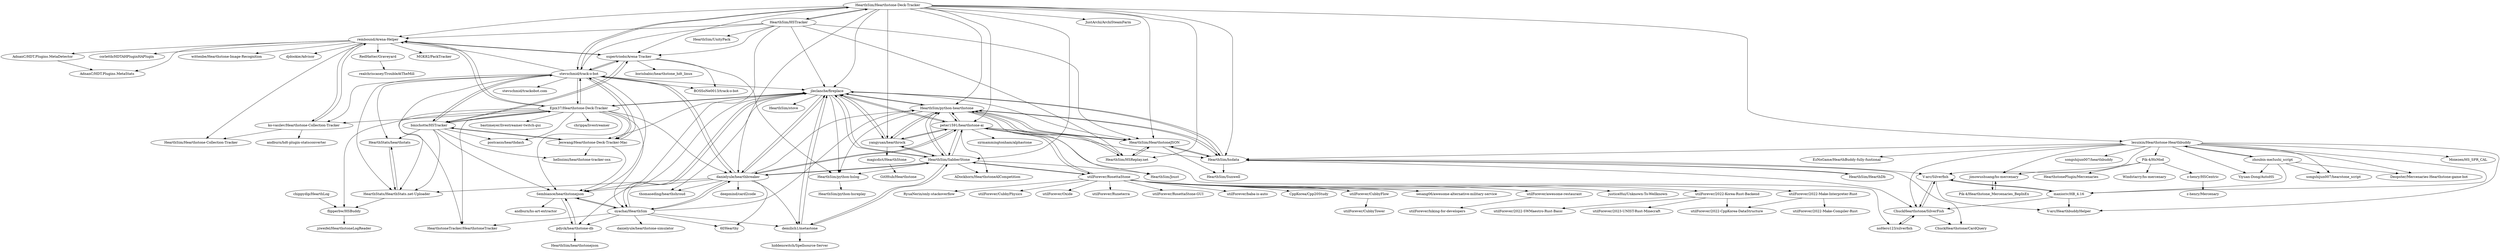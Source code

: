 digraph G {
"HearthSim/Hearthstone-Deck-Tracker" -> "HearthSim/HSTracker"
"HearthSim/Hearthstone-Deck-Tracker" -> "rembound/Arena-Helper"
"HearthSim/Hearthstone-Deck-Tracker" -> "stevschmid/track-o-bot"
"HearthSim/Hearthstone-Deck-Tracker" -> "HearthSim/python-hearthstone"
"HearthSim/Hearthstone-Deck-Tracker" -> "jleclanche/fireplace"
"HearthSim/Hearthstone-Deck-Tracker" -> "HearthSim/HearthstoneJSON"
"HearthSim/Hearthstone-Deck-Tracker" -> "supertriodo/Arena-Tracker"
"HearthSim/Hearthstone-Deck-Tracker" -> "HearthSim/hsdata"
"HearthSim/Hearthstone-Deck-Tracker" -> "peter1591/hearthstone-ai"
"HearthSim/Hearthstone-Deck-Tracker" -> "lesuixin/Hearthstone-Hearthbuddy"
"HearthSim/Hearthstone-Deck-Tracker" -> "JustArchi/ArchiSteamFarm" ["e"=1]
"HearthSim/Hearthstone-Deck-Tracker" -> "yangyuan/hearthrock"
"HearthSim/Hearthstone-Deck-Tracker" -> "danielyule/hearthbreaker"
"HearthSim/Hearthstone-Deck-Tracker" -> "HearthSim/SabberStone"
"HearthSim/Hearthstone-Deck-Tracker" -> "HearthSim/HSReplay.net"
"magicdict/HearthStone" -> "GitHtub/Hearthstone"
"HearthSim/python-hearthstone" -> "HearthSim/HearthstoneJSON"
"HearthSim/python-hearthstone" -> "HearthSim/python-hslog"
"HearthSim/python-hearthstone" -> "HearthSim/hsdata"
"HearthSim/python-hearthstone" -> "jleclanche/fireplace"
"HearthSim/python-hearthstone" -> "peter1591/hearthstone-ai"
"HearthSim/python-hearthstone" -> "HearthSim/SabberStone"
"HearthSim/python-hearthstone" -> "HearthSim/HSReplay.net"
"HearthSim/python-hearthstone" -> "HearthSim/Joust"
"HearthSim/python-hearthstone" -> "yangyuan/hearthrock"
"Epix37/Hearthstone-Deck-Tracker" -> "bmichotte/HSTracker"
"Epix37/Hearthstone-Deck-Tracker" -> "ko-vasilev/Hearthstone-Collection-Tracker"
"Epix37/Hearthstone-Deck-Tracker" -> "stevschmid/track-o-bot"
"Epix37/Hearthstone-Deck-Tracker" -> "rembound/Arena-Helper"
"Epix37/Hearthstone-Deck-Tracker" -> "HearthstoneTracker/HearthstoneTracker"
"Epix37/Hearthstone-Deck-Tracker" -> "Jeswang/Hearthstone-Deck-Tracker-Mac"
"Epix37/Hearthstone-Deck-Tracker" -> "jleclanche/fireplace"
"Epix37/Hearthstone-Deck-Tracker" -> "HearthStats/HearthStats.net-Uploader"
"Epix37/Hearthstone-Deck-Tracker" -> "danielyule/hearthbreaker"
"Epix37/Hearthstone-Deck-Tracker" -> "bastimeyer/livestreamer-twitch-gui" ["e"=1]
"Epix37/Hearthstone-Deck-Tracker" -> "oyachai/HearthSim"
"Epix37/Hearthstone-Deck-Tracker" -> "postcasio/hearthdash"
"Epix37/Hearthstone-Deck-Tracker" -> "Sembiance/hearthstonejson"
"Epix37/Hearthstone-Deck-Tracker" -> "flipperbw/HSBuddy"
"Epix37/Hearthstone-Deck-Tracker" -> "chrippa/livestreamer" ["e"=1]
"chippydip/HearthLog" -> "flipperbw/HSBuddy"
"supertriodo/Arena-Tracker" -> "BOSSoNe0013/track-o-bot"
"supertriodo/Arena-Tracker" -> "stevschmid/track-o-bot"
"supertriodo/Arena-Tracker" -> "rembound/Arena-Helper"
"supertriodo/Arena-Tracker" -> "borisbabic/hearthstone_hdt_linux"
"supertriodo/Arena-Tracker" -> "bmichotte/HSTracker"
"supertriodo/Arena-Tracker" -> "HearthSim/python-hslog"
"lesuixin/Hearthstone-Hearthbuddy" -> "zhoubin-me/lushi_script"
"lesuixin/Hearthstone-Hearthbuddy" -> "maxioriv/HB_4.16"
"lesuixin/Hearthstone-Hearthbuddy" -> "songshijun007/hearthbuddy" ["e"=1]
"lesuixin/Hearthstone-Hearthbuddy" -> "Pik-4/HsMod"
"lesuixin/Hearthstone-Hearthbuddy" -> "V-arc/Silverfish"
"lesuixin/Hearthstone-Hearthbuddy" -> "V-arc/HearthbuddyHelper"
"lesuixin/Hearthstone-Hearthbuddy" -> "ChuckHearthstone/SilverFish"
"lesuixin/Hearthstone-Hearthbuddy" -> "Yiyuan-Dong/AutoHS"
"lesuixin/Hearthstone-Hearthbuddy" -> "songshijun007/hearstone_script"
"lesuixin/Hearthstone-Hearthbuddy" -> "HearthSim/hsdata"
"lesuixin/Hearthstone-Hearthbuddy" -> "Deopster/Mercenaries-Hearthstone-game-bot"
"lesuixin/Hearthstone-Hearthbuddy" -> "Moiezen/HS_SPR_CAL"
"lesuixin/Hearthstone-Hearthbuddy" -> "EzNoGame/HearthBuddy-fully-funtional"
"lesuixin/Hearthstone-Hearthbuddy" -> "jimowushuang/hs-mercenary"
"HearthSim/hsdata" -> "HearthSim/HearthDb"
"HearthSim/hsdata" -> "HearthSim/python-hearthstone"
"HearthSim/hsdata" -> "HearthSim/HearthstoneJSON"
"HearthSim/hsdata" -> "ChuckHearthstone/SilverFish"
"HearthSim/hsdata" -> "jleclanche/fireplace"
"HearthSim/hsdata" -> "ChuckHearthstone/CardQuery"
"HearthSim/hsdata" -> "HearthSim/Sunwell"
"HearthSim/hsdata" -> "V-arc/Silverfish"
"bmichotte/HSTracker" -> "Jeswang/Hearthstone-Deck-Tracker-Mac"
"bmichotte/HSTracker" -> "stevschmid/track-o-bot"
"bmichotte/HSTracker" -> "Epix37/Hearthstone-Deck-Tracker"
"bmichotte/HSTracker" -> "supertriodo/Arena-Tracker"
"bmichotte/HSTracker" -> "hellozimi/hearthstone-tracker-osx"
"bmichotte/HSTracker" -> "postcasio/hearthdash"
"bmichotte/HSTracker" -> "HearthStats/HearthStats.net-Uploader"
"bmichotte/HSTracker" -> "HearthStats/hearthstats"
"bmichotte/HSTracker" -> "Sembiance/hearthstonejson"
"stevschmid/track-o-bot" -> "bmichotte/HSTracker"
"stevschmid/track-o-bot" -> "stevschmid/trackobot.com"
"stevschmid/track-o-bot" -> "supertriodo/Arena-Tracker"
"stevschmid/track-o-bot" -> "Jeswang/Hearthstone-Deck-Tracker-Mac"
"stevschmid/track-o-bot" -> "BOSSoNe0013/track-o-bot"
"stevschmid/track-o-bot" -> "Epix37/Hearthstone-Deck-Tracker"
"stevschmid/track-o-bot" -> "HearthstoneTracker/HearthstoneTracker"
"stevschmid/track-o-bot" -> "danielyule/hearthbreaker"
"stevschmid/track-o-bot" -> "Sembiance/hearthstonejson"
"stevschmid/track-o-bot" -> "HearthStats/hearthstats"
"stevschmid/track-o-bot" -> "ko-vasilev/Hearthstone-Collection-Tracker"
"stevschmid/track-o-bot" -> "jleclanche/fireplace"
"stevschmid/track-o-bot" -> "rembound/Arena-Helper"
"stevschmid/track-o-bot" -> "HearthStats/HearthStats.net-Uploader"
"stevschmid/track-o-bot" -> "HearthSim/Hearthstone-Deck-Tracker"
"utilForever/RosettaStone" -> "utilForever/Runeterra"
"utilForever/RosettaStone" -> "utilForever/CubbyFlow"
"utilForever/RosettaStone" -> "HearthSim/SabberStone"
"utilForever/RosettaStone" -> "peter1591/hearthstone-ai"
"utilForever/RosettaStone" -> "utilForever/RosettaStone-GUI"
"utilForever/RosettaStone" -> "utilForever/awesome-restaurant"
"utilForever/RosettaStone" -> "utilForever/baba-is-auto"
"utilForever/RosettaStone" -> "CppKorea/Cpp20Study"
"utilForever/RosettaStone" -> "utilForever/2022-Korea-Rust-Backend"
"utilForever/RosettaStone" -> "sesang06/awesome-alternative-military-service" ["e"=1]
"utilForever/RosettaStone" -> "utilForever/2022-Make-Interpreter-Rust"
"utilForever/RosettaStone" -> "justiceHui/Unknown-To-Wellknown" ["e"=1]
"utilForever/RosettaStone" -> "RyuaNerin/only-stackoverflow" ["e"=1]
"utilForever/RosettaStone" -> "utilForever/CubbyPhysics"
"utilForever/RosettaStone" -> "utilForever/Oxide"
"HearthSim/HSTracker" -> "HearthSim/Hearthstone-Deck-Tracker"
"HearthSim/HSTracker" -> "supertriodo/Arena-Tracker"
"HearthSim/HSTracker" -> "stevschmid/track-o-bot"
"HearthSim/HSTracker" -> "Jeswang/Hearthstone-Deck-Tracker-Mac"
"HearthSim/HSTracker" -> "HearthSim/HSReplay.net"
"HearthSim/HSTracker" -> "HearthSim/HearthstoneJSON"
"HearthSim/HSTracker" -> "jleclanche/fireplace"
"HearthSim/HSTracker" -> "HearthSim/UnityPack" ["e"=1]
"HearthSim/HSTracker" -> "rembound/Arena-Helper"
"utilForever/2022-Make-Interpreter-Rust" -> "utilForever/2022-Make-Compiler-Rust"
"utilForever/2022-Make-Interpreter-Rust" -> "utilForever/2022-CppKorea-DataStructure"
"utilForever/2022-Korea-Rust-Backend" -> "utilForever/2022-CppKorea-DataStructure"
"utilForever/2022-Korea-Rust-Backend" -> "utilForever/2022-SWMaestro-Rust-Basic"
"utilForever/2022-Korea-Rust-Backend" -> "utilForever/2023-UNIST-Rust-Minecraft"
"maxioriv/HB_4.16" -> "V-arc/Silverfish"
"maxioriv/HB_4.16" -> "ChuckHearthstone/SilverFish"
"maxioriv/HB_4.16" -> "V-arc/HearthbuddyHelper"
"rembound/Arena-Helper" -> "ko-vasilev/Hearthstone-Collection-Tracker"
"rembound/Arena-Helper" -> "RedHatter/Graveyard"
"rembound/Arena-Helper" -> "MGK82/PackTracker"
"rembound/Arena-Helper" -> "supertriodo/Arena-Tracker"
"rembound/Arena-Helper" -> "HearthSim/Hearthstone-Collection-Tracker"
"rembound/Arena-Helper" -> "Epix37/Hearthstone-Deck-Tracker"
"rembound/Arena-Helper" -> "corlettb/HDTAHPluginHAPlugin"
"rembound/Arena-Helper" -> "AdnanC/HDT.Plugins.MetaDetector"
"rembound/Arena-Helper" -> "wittenbe/Hearthstone-Image-Recognition"
"rembound/Arena-Helper" -> "djdookie/Advisor"
"rembound/Arena-Helper" -> "AdnanC/HDT.Plugins.MetaStats"
"Pik-4/HsMod" -> "HearthstonePlugin/Mercenaries"
"Pik-4/HsMod" -> "Windstarry/hs-mercenary"
"Pik-4/HsMod" -> "z-henry/HSCentric"
"Pik-4/HsMod" -> "jimowushuang/hs-mercenary"
"jleclanche/fireplace" -> "danielyule/hearthbreaker"
"jleclanche/fireplace" -> "HearthSim/python-hearthstone"
"jleclanche/fireplace" -> "oyachai/HearthSim"
"jleclanche/fireplace" -> "HearthSim/SabberStone"
"jleclanche/fireplace" -> "HearthSim/hsdata"
"jleclanche/fireplace" -> "demilich1/metastone"
"jleclanche/fireplace" -> "peter1591/hearthstone-ai"
"jleclanche/fireplace" -> "Sembiance/hearthstonejson"
"jleclanche/fireplace" -> "yangyuan/hearthrock"
"jleclanche/fireplace" -> "HearthSim/python-hslog"
"jleclanche/fireplace" -> "pdyck/hearthstone-db"
"jleclanche/fireplace" -> "HearthSim/stove"
"jleclanche/fireplace" -> "thomaseding/hearthshroud"
"jleclanche/fireplace" -> "HearthSim/HearthstoneJSON"
"jleclanche/fireplace" -> "Epix37/Hearthstone-Deck-Tracker"
"Pik-4/Hearthstone_Mercenaries_BepInEx" -> "jimowushuang/hs-mercenary"
"peter1591/hearthstone-ai" -> "yangyuan/hearthrock"
"peter1591/hearthstone-ai" -> "HearthSim/SabberStone"
"peter1591/hearthstone-ai" -> "HearthSim/python-hearthstone"
"peter1591/hearthstone-ai" -> "jleclanche/fireplace"
"peter1591/hearthstone-ai" -> "ADockhorn/HearthstoneAICompetition"
"peter1591/hearthstone-ai" -> "utilForever/RosettaStone"
"peter1591/hearthstone-ai" -> "HearthSim/hsdata"
"peter1591/hearthstone-ai" -> "HearthSim/HearthstoneJSON"
"peter1591/hearthstone-ai" -> "danielyule/hearthbreaker"
"peter1591/hearthstone-ai" -> "sirmammingtonham/alphastone"
"peter1591/hearthstone-ai" -> "noHero123/silverfish"
"jimowushuang/hs-mercenary" -> "Pik-4/Hearthstone_Mercenaries_BepInEx"
"yangyuan/hearthrock" -> "peter1591/hearthstone-ai"
"yangyuan/hearthrock" -> "HearthSim/SabberStone"
"yangyuan/hearthrock" -> "HearthSim/python-hearthstone"
"yangyuan/hearthrock" -> "jleclanche/fireplace"
"yangyuan/hearthrock" -> "magicdict/HearthStone"
"demilich1/metastone" -> "hiddenswitch/Spellsource-Server"
"demilich1/metastone" -> "jleclanche/fireplace"
"demilich1/metastone" -> "HearthSim/SabberStone"
"utilForever/awesome-restaurant" -> "utilForever/hiking-for-developers"
"HearthSim/SabberStone" -> "peter1591/hearthstone-ai"
"HearthSim/SabberStone" -> "ADockhorn/HearthstoneAICompetition"
"HearthSim/SabberStone" -> "jleclanche/fireplace"
"HearthSim/SabberStone" -> "HearthSim/python-hearthstone"
"HearthSim/SabberStone" -> "yangyuan/hearthrock"
"HearthSim/SabberStone" -> "demilich1/metastone"
"HearthSim/SabberStone" -> "HearthSim/python-hslog"
"HearthSim/SabberStone" -> "danielyule/hearthbreaker"
"HearthSim/SabberStone" -> "utilForever/RosettaStone"
"HearthSim/SabberStone" -> "HearthSim/Joust"
"V-arc/Silverfish" -> "maxioriv/HB_4.16"
"V-arc/Silverfish" -> "ChuckHearthstone/SilverFish"
"V-arc/Silverfish" -> "V-arc/HearthbuddyHelper"
"zhoubin-me/lushi_script" -> "lesuixin/Hearthstone-Hearthbuddy"
"zhoubin-me/lushi_script" -> "Deopster/Mercenaries-Hearthstone-game-bot"
"zhoubin-me/lushi_script" -> "songshijun007/hearstone_script"
"zhoubin-me/lushi_script" -> "Yiyuan-Dong/AutoHS"
"zhoubin-me/lushi_script" -> "maxioriv/HB_4.16"
"z-henry/HSCentric" -> "z-henry/Mercenary"
"HearthSim/HearthDb" -> "HearthSim/hsdata"
"HearthSim/HSReplay.net" -> "HearthSim/HearthstoneJSON"
"HearthSim/HSReplay.net" -> "HearthSim/python-hearthstone"
"noHero123/silverfish" -> "ChuckHearthstone/SilverFish"
"danielyule/hearthbreaker" -> "oyachai/HearthSim"
"danielyule/hearthbreaker" -> "jleclanche/fireplace"
"danielyule/hearthbreaker" -> "deepmind/card2code" ["e"=1]
"danielyule/hearthbreaker" -> "HearthSim/SabberStone"
"danielyule/hearthbreaker" -> "Sembiance/hearthstonejson"
"danielyule/hearthbreaker" -> "HearthSim/python-hearthstone"
"danielyule/hearthbreaker" -> "thomaseding/hearthshroud"
"danielyule/hearthbreaker" -> "peter1591/hearthstone-ai"
"danielyule/hearthbreaker" -> "demilich1/metastone"
"danielyule/hearthbreaker" -> "stevschmid/track-o-bot"
"danielyule/hearthbreaker" -> "6f/Hearthy"
"danielyule/hearthbreaker" -> "HearthStats/HearthStats.net-Uploader"
"utilForever/CubbyFlow" -> "utilForever/CubbyTower"
"ChuckHearthstone/SilverFish" -> "V-arc/Silverfish"
"ChuckHearthstone/SilverFish" -> "noHero123/silverfish"
"ChuckHearthstone/SilverFish" -> "ChuckHearthstone/CardQuery"
"ko-vasilev/Hearthstone-Collection-Tracker" -> "rembound/Arena-Helper"
"ko-vasilev/Hearthstone-Collection-Tracker" -> "HearthSim/Hearthstone-Collection-Tracker"
"ko-vasilev/Hearthstone-Collection-Tracker" -> "andburn/hdt-plugin-statsconverter"
"HearthStats/HearthStats.net-Uploader" -> "HearthStats/hearthstats"
"HearthStats/HearthStats.net-Uploader" -> "flipperbw/HSBuddy"
"HearthSim/python-hslog" -> "HearthSim/python-hsreplay"
"oyachai/HearthSim" -> "danielyule/hearthbreaker"
"oyachai/HearthSim" -> "jleclanche/fireplace"
"oyachai/HearthSim" -> "Sembiance/hearthstonejson"
"oyachai/HearthSim" -> "6f/Hearthy"
"oyachai/HearthSim" -> "pdyck/hearthstone-db"
"oyachai/HearthSim" -> "HearthSim/python-hearthstone"
"oyachai/HearthSim" -> "danielyule/hearthstone-simulator"
"oyachai/HearthSim" -> "HearthstoneTracker/HearthstoneTracker"
"oyachai/HearthSim" -> "demilich1/metastone"
"AdnanC/HDT.Plugins.MetaDetector" -> "AdnanC/HDT.Plugins.MetaStats"
"Jeswang/Hearthstone-Deck-Tracker-Mac" -> "bmichotte/HSTracker"
"Jeswang/Hearthstone-Deck-Tracker-Mac" -> "hellozimi/hearthstone-tracker-osx"
"Jeswang/Hearthstone-Deck-Tracker-Mac" -> "stevschmid/track-o-bot"
"Jeswang/Hearthstone-Deck-Tracker-Mac" -> "Sembiance/hearthstonejson"
"Sembiance/hearthstonejson" -> "pdyck/hearthstone-db"
"Sembiance/hearthstonejson" -> "oyachai/HearthSim"
"Sembiance/hearthstonejson" -> "andburn/hs-art-extractor"
"pdyck/hearthstone-db" -> "Sembiance/hearthstonejson"
"pdyck/hearthstone-db" -> "HearthSim/hearthstonejson"
"HearthSim/HearthstoneJSON" -> "HearthSim/python-hearthstone"
"HearthSim/HearthstoneJSON" -> "HearthSim/hsdata"
"HearthSim/HearthstoneJSON" -> "HearthSim/HSReplay.net"
"HearthSim/HearthstoneJSON" -> "HearthSim/Sunwell"
"HearthStats/hearthstats" -> "HearthStats/HearthStats.net-Uploader"
"RedHatter/Graveyard" -> "realchriscasey/TroubleAtTheMill"
"flipperbw/HSBuddy" -> "jzweifel/HearthstoneLogReader"
"HearthSim/Hearthstone-Deck-Tracker" ["l"="-35.455,-16.531"]
"HearthSim/HSTracker" ["l"="-35.456,-16.501"]
"rembound/Arena-Helper" ["l"="-35.449,-16.45"]
"stevschmid/track-o-bot" ["l"="-35.414,-16.487"]
"HearthSim/python-hearthstone" ["l"="-35.431,-16.564"]
"jleclanche/fireplace" ["l"="-35.41,-16.546"]
"HearthSim/HearthstoneJSON" ["l"="-35.456,-16.561"]
"supertriodo/Arena-Tracker" ["l"="-35.44,-16.478"]
"HearthSim/hsdata" ["l"="-35.473,-16.573"]
"peter1591/hearthstone-ai" ["l"="-35.427,-16.586"]
"lesuixin/Hearthstone-Hearthbuddy" ["l"="-35.551,-16.582"]
"JustArchi/ArchiSteamFarm" ["l"="-34.758,-15.914"]
"yangyuan/hearthrock" ["l"="-35.4,-16.57"]
"danielyule/hearthbreaker" ["l"="-35.396,-16.532"]
"HearthSim/SabberStone" ["l"="-35.408,-16.582"]
"HearthSim/HSReplay.net" ["l"="-35.472,-16.549"]
"magicdict/HearthStone" ["l"="-35.34,-16.609"]
"GitHtub/Hearthstone" ["l"="-35.307,-16.623"]
"HearthSim/python-hslog" ["l"="-35.431,-16.543"]
"HearthSim/Joust" ["l"="-35.423,-16.607"]
"Epix37/Hearthstone-Deck-Tracker" ["l"="-35.386,-16.481"]
"bmichotte/HSTracker" ["l"="-35.393,-16.454"]
"ko-vasilev/Hearthstone-Collection-Tracker" ["l"="-35.425,-16.439"]
"HearthstoneTracker/HearthstoneTracker" ["l"="-35.353,-16.495"]
"Jeswang/Hearthstone-Deck-Tracker-Mac" ["l"="-35.414,-16.464"]
"HearthStats/HearthStats.net-Uploader" ["l"="-35.362,-16.47"]
"bastimeyer/livestreamer-twitch-gui" ["l"="-36.212,-16.332"]
"oyachai/HearthSim" ["l"="-35.372,-16.532"]
"postcasio/hearthdash" ["l"="-35.364,-16.419"]
"Sembiance/hearthstonejson" ["l"="-35.376,-16.506"]
"flipperbw/HSBuddy" ["l"="-35.333,-16.452"]
"chrippa/livestreamer" ["l"="-36.174,-16.372"]
"chippydip/HearthLog" ["l"="-35.298,-16.436"]
"BOSSoNe0013/track-o-bot" ["l"="-35.46,-16.47"]
"borisbabic/hearthstone_hdt_linux" ["l"="-35.485,-16.468"]
"zhoubin-me/lushi_script" ["l"="-35.571,-16.596"]
"maxioriv/HB_4.16" ["l"="-35.536,-16.606"]
"songshijun007/hearthbuddy" ["l"="-27.519,19.471"]
"Pik-4/HsMod" ["l"="-35.604,-16.555"]
"V-arc/Silverfish" ["l"="-35.52,-16.59"]
"V-arc/HearthbuddyHelper" ["l"="-35.536,-16.593"]
"ChuckHearthstone/SilverFish" ["l"="-35.508,-16.601"]
"Yiyuan-Dong/AutoHS" ["l"="-35.591,-16.593"]
"songshijun007/hearstone_script" ["l"="-35.575,-16.573"]
"Deopster/Mercenaries-Hearthstone-game-bot" ["l"="-35.568,-16.614"]
"Moiezen/HS_SPR_CAL" ["l"="-35.594,-16.622"]
"EzNoGame/HearthBuddy-fully-funtional" ["l"="-35.555,-16.61"]
"jimowushuang/hs-mercenary" ["l"="-35.596,-16.573"]
"HearthSim/HearthDb" ["l"="-35.501,-16.568"]
"ChuckHearthstone/CardQuery" ["l"="-35.493,-16.59"]
"HearthSim/Sunwell" ["l"="-35.469,-16.593"]
"hellozimi/hearthstone-tracker-osx" ["l"="-35.396,-16.431"]
"HearthStats/hearthstats" ["l"="-35.369,-16.45"]
"stevschmid/trackobot.com" ["l"="-35.41,-16.432"]
"utilForever/RosettaStone" ["l"="-35.404,-16.651"]
"utilForever/Runeterra" ["l"="-35.404,-16.683"]
"utilForever/CubbyFlow" ["l"="-35.414,-16.714"]
"utilForever/RosettaStone-GUI" ["l"="-35.376,-16.649"]
"utilForever/awesome-restaurant" ["l"="-35.435,-16.691"]
"utilForever/baba-is-auto" ["l"="-35.441,-16.666"]
"CppKorea/Cpp20Study" ["l"="-35.382,-16.679"]
"utilForever/2022-Korea-Rust-Backend" ["l"="-35.372,-16.71"]
"sesang06/awesome-alternative-military-service" ["l"="44.934,-16.723"]
"utilForever/2022-Make-Interpreter-Rust" ["l"="-35.35,-16.682"]
"justiceHui/Unknown-To-Wellknown" ["l"="44.995,-16.943"]
"RyuaNerin/only-stackoverflow" ["l"="45.13,-16.812"]
"utilForever/CubbyPhysics" ["l"="-35.382,-16.661"]
"utilForever/Oxide" ["l"="-35.417,-16.67"]
"HearthSim/UnityPack" ["l"="-13.53,39.848"]
"utilForever/2022-Make-Compiler-Rust" ["l"="-35.321,-16.692"]
"utilForever/2022-CppKorea-DataStructure" ["l"="-35.345,-16.707"]
"utilForever/2022-SWMaestro-Rust-Basic" ["l"="-35.356,-16.728"]
"utilForever/2023-UNIST-Rust-Minecraft" ["l"="-35.366,-16.745"]
"RedHatter/Graveyard" ["l"="-35.497,-16.428"]
"MGK82/PackTracker" ["l"="-35.479,-16.42"]
"HearthSim/Hearthstone-Collection-Tracker" ["l"="-35.44,-16.42"]
"corlettb/HDTAHPluginHAPlugin" ["l"="-35.48,-16.445"]
"AdnanC/HDT.Plugins.MetaDetector" ["l"="-35.455,-16.41"]
"wittenbe/Hearthstone-Image-Recognition" ["l"="-35.472,-16.398"]
"djdookie/Advisor" ["l"="-35.471,-16.436"]
"AdnanC/HDT.Plugins.MetaStats" ["l"="-35.46,-16.424"]
"HearthstonePlugin/Mercenaries" ["l"="-35.631,-16.559"]
"Windstarry/hs-mercenary" ["l"="-35.629,-16.545"]
"z-henry/HSCentric" ["l"="-35.619,-16.534"]
"demilich1/metastone" ["l"="-35.378,-16.563"]
"pdyck/hearthstone-db" ["l"="-35.346,-16.524"]
"HearthSim/stove" ["l"="-35.376,-16.582"]
"thomaseding/hearthshroud" ["l"="-35.413,-16.519"]
"Pik-4/Hearthstone_Mercenaries_BepInEx" ["l"="-35.618,-16.578"]
"ADockhorn/HearthstoneAICompetition" ["l"="-35.404,-16.604"]
"sirmammingtonham/alphastone" ["l"="-35.441,-16.615"]
"noHero123/silverfish" ["l"="-35.48,-16.613"]
"hiddenswitch/Spellsource-Server" ["l"="-35.337,-16.578"]
"utilForever/hiking-for-developers" ["l"="-35.452,-16.709"]
"z-henry/Mercenary" ["l"="-35.634,-16.523"]
"deepmind/card2code" ["l"="-10.922,-4.689"]
"6f/Hearthy" ["l"="-35.353,-16.549"]
"utilForever/CubbyTower" ["l"="-35.421,-16.745"]
"andburn/hdt-plugin-statsconverter" ["l"="-35.421,-16.409"]
"HearthSim/python-hsreplay" ["l"="-35.447,-16.579"]
"danielyule/hearthstone-simulator" ["l"="-35.33,-16.543"]
"andburn/hs-art-extractor" ["l"="-35.332,-16.501"]
"HearthSim/hearthstonejson" ["l"="-35.299,-16.525"]
"realchriscasey/TroubleAtTheMill" ["l"="-35.519,-16.414"]
"jzweifel/HearthstoneLogReader" ["l"="-35.318,-16.433"]
}